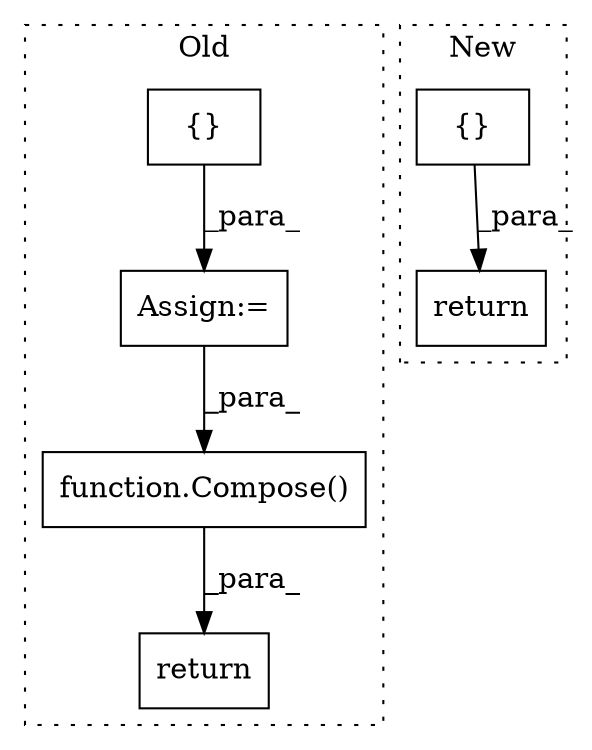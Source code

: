 digraph G {
subgraph cluster0 {
1 [label="function.Compose()" a="75" s="2186,2204" l="8,1" shape="box"];
3 [label="{}" a="59" s="1917,1917" l="2,1" shape="box"];
5 [label="Assign:=" a="68" s="1914" l="3" shape="box"];
6 [label="return" a="93" s="2211" l="7" shape="box"];
label = "Old";
style="dotted";
}
subgraph cluster1 {
2 [label="return" a="93" s="4144" l="7" shape="box"];
4 [label="{}" a="59" s="3702,3702" l="2,1" shape="box"];
label = "New";
style="dotted";
}
1 -> 6 [label="_para_"];
3 -> 5 [label="_para_"];
4 -> 2 [label="_para_"];
5 -> 1 [label="_para_"];
}
